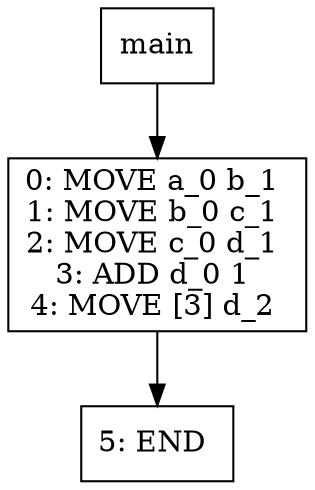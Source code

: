 digraph test019 {
node [shape=box]
1[label="main"]
1 -> 3
3[label="0: MOVE a_0 b_1 
1: MOVE b_0 c_1 
2: MOVE c_0 d_1 
3: ADD d_0 1 
4: MOVE [3] d_2 
"]
3 -> 7
7[label="5: END 
"]
}
